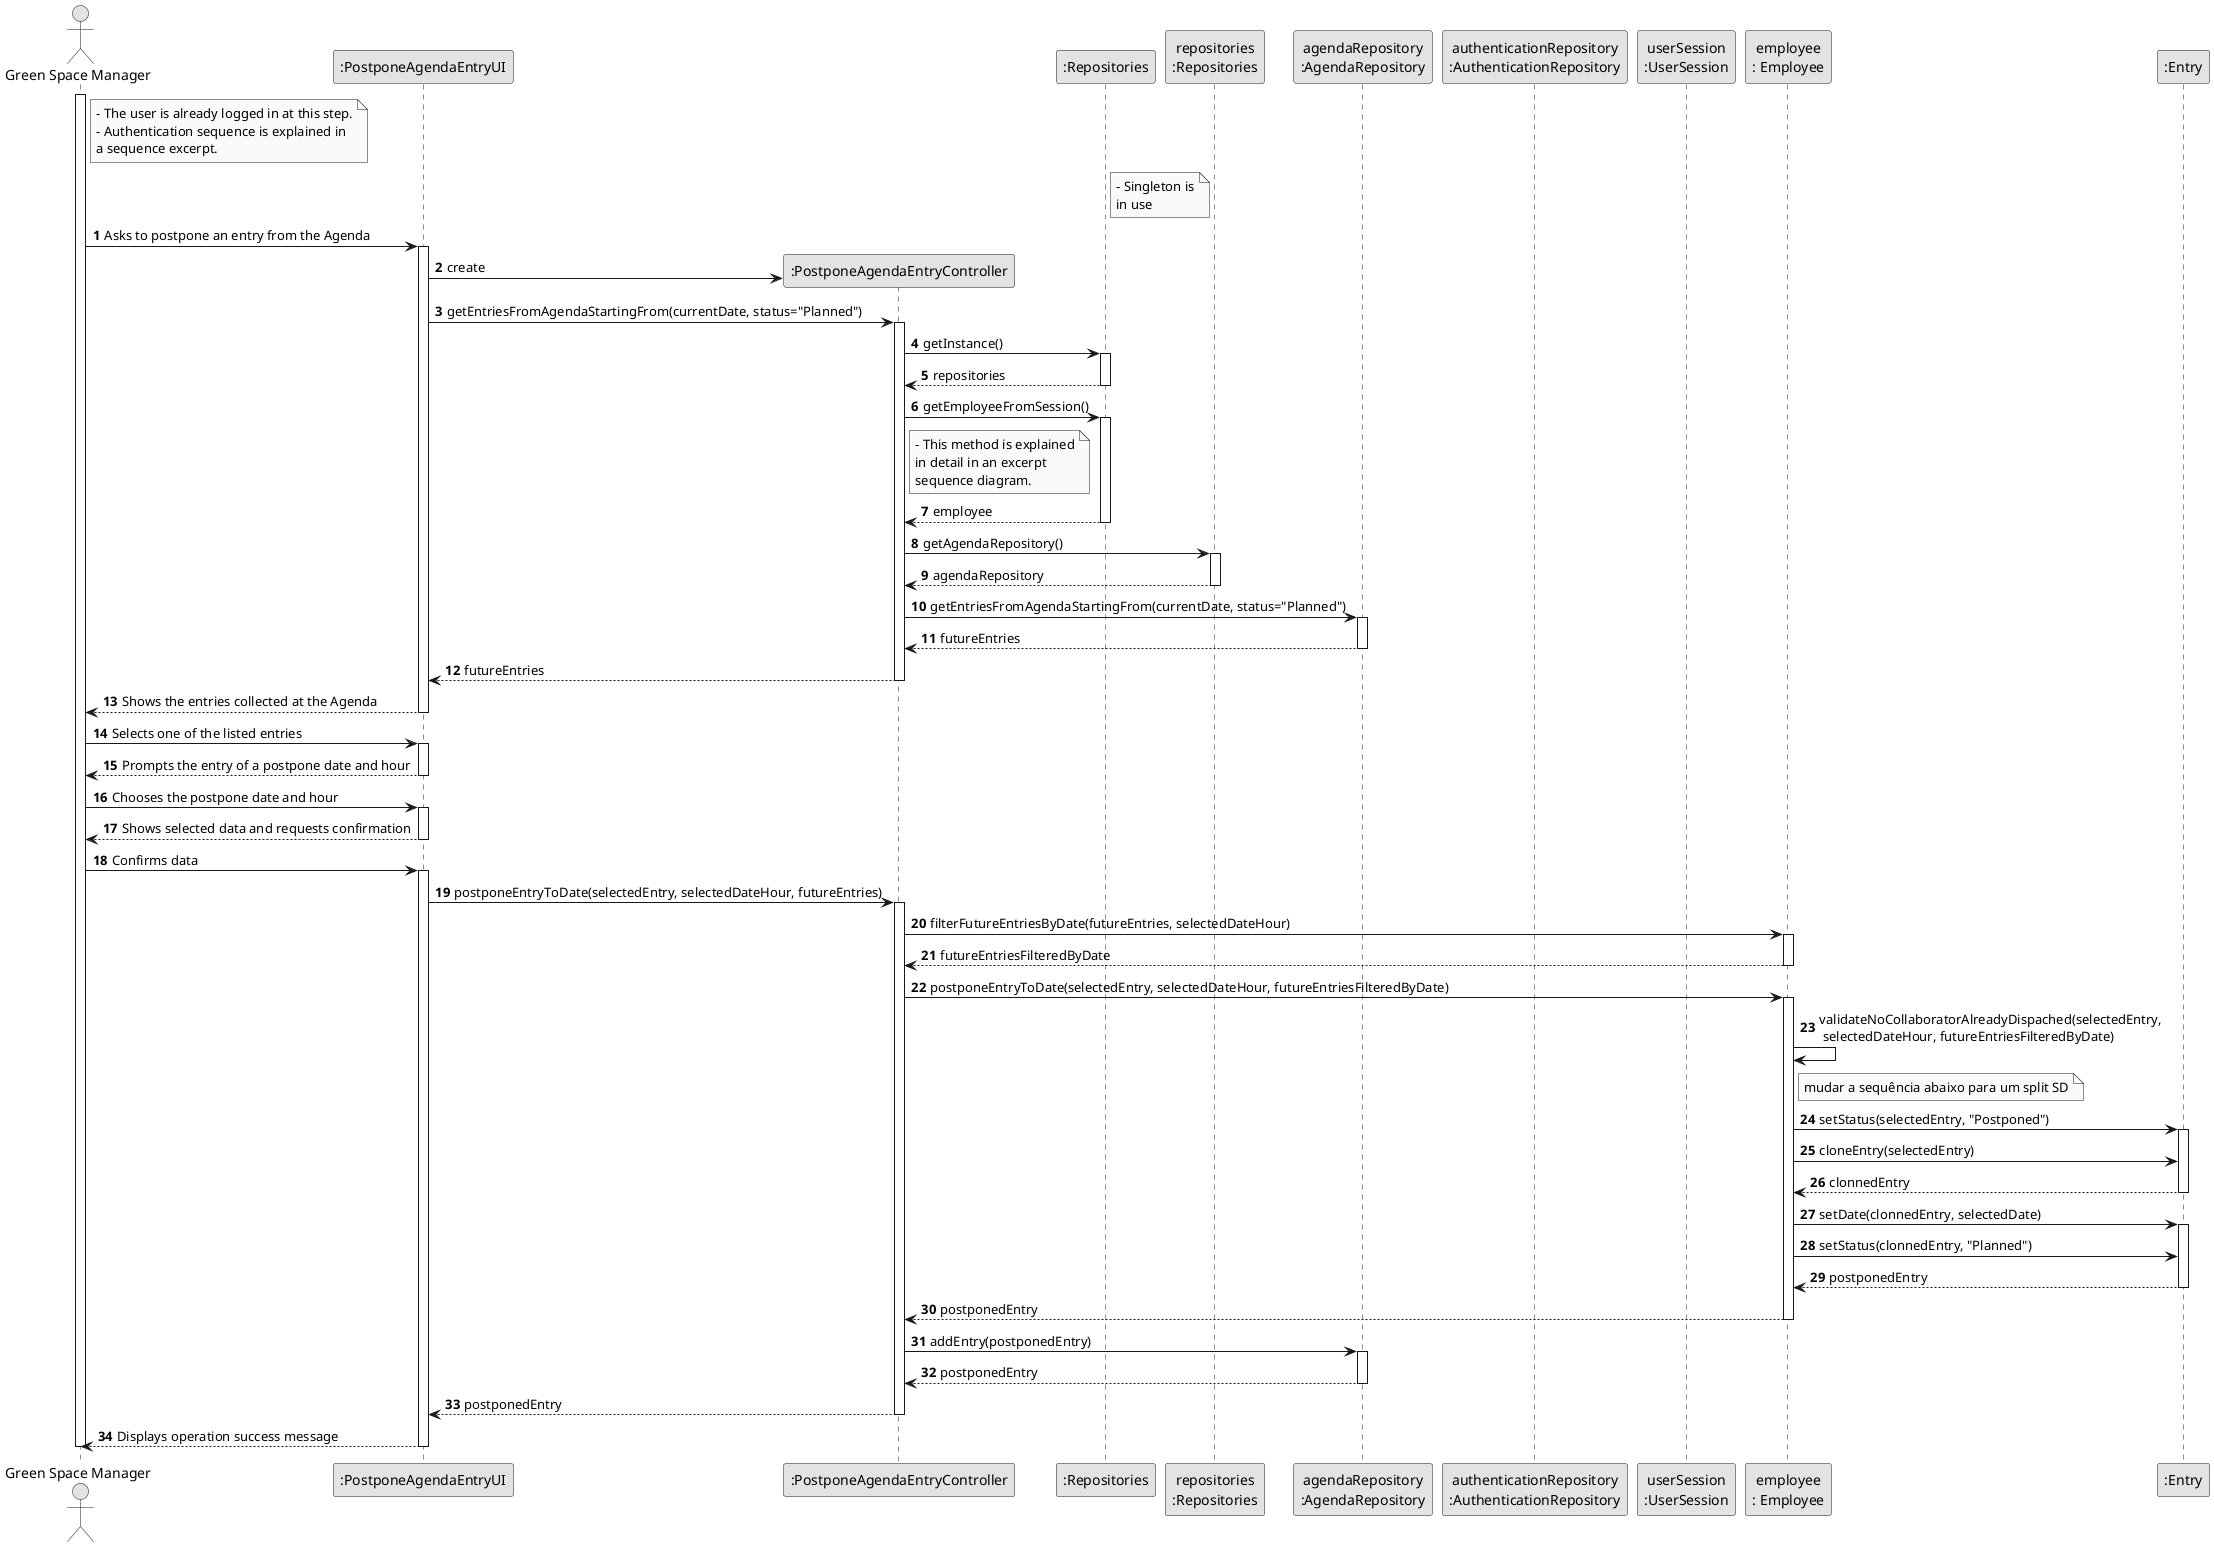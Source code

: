 @startuml
skinparam monochrome true
skinparam packageStyle rectangle
skinparam shadowing false

autonumber

'hide footbox
actor "Green Space Manager" as GSM
participant ":PostponeAgendaEntryUI" as UI
participant ":PostponeAgendaEntryController" as controller
participant ":Repositories" as singleton
participant "repositories\n:Repositories" as rep
participant "agendaRepository\n:AgendaRepository" as agendaRepository
participant "authenticationRepository\n:AuthenticationRepository" as AUTH_REPO
participant "userSession\n:UserSession" as USR_SESSION
participant "employee\n: Employee" as MGR
participant ":Entry" as entry


note right of GSM
    - The user is already logged in at this step.
    - Authentication sequence is explained in
    a sequence excerpt.
end note

note right of singleton
    - Singleton is
    in use
end note

activate GSM

        GSM -> UI :Asks to postpone an entry from the Agenda

        activate UI

            UI -> controller** : create

            UI -> controller : getEntriesFromAgendaStartingFrom(currentDate, status="Planned")
            activate controller

                controller -> singleton : getInstance()
                activate singleton

                    singleton --> controller: repositories
                deactivate singleton

                controller -> singleton : getEmployeeFromSession()

                note right of controller
                    - This method is explained
                    in detail in an excerpt
                    sequence diagram.
                end note

                activate singleton

                singleton --> controller : employee

                deactivate singleton

                controller -> rep : getAgendaRepository()
                activate rep

                    rep --> controller: agendaRepository
                deactivate rep

                controller -> agendaRepository : getEntriesFromAgendaStartingFrom(currentDate, status="Planned")
                activate agendaRepository

                    agendaRepository --> controller : futureEntries

                deactivate agendaRepository


                controller --> UI : futureEntries
            deactivate controller

            UI --> GSM : Shows the entries collected at the Agenda


        deactivate UI

        GSM -> UI :Selects one of the listed entries

            activate UI

                UI --> GSM: Prompts the entry of a postpone date and hour

            deactivate UI

        GSM -> UI : Chooses the postpone date and hour

            activate UI

            UI --> GSM:Shows selected data and requests confirmation

            deactivate UI

        GSM -> UI : Confirms data

            activate UI


            UI -> controller : postponeEntryToDate(selectedEntry, selectedDateHour, futureEntries)

                activate controller

                controller -> MGR : filterFutureEntriesByDate(futureEntries, selectedDateHour)

                    activate MGR

                        MGR --> controller : futureEntriesFilteredByDate

                    deactivate MGR


                controller -> MGR : postponeEntryToDate(selectedEntry, selectedDateHour, futureEntriesFilteredByDate)

                    activate MGR


                        MGR -> MGR : validateNoCollaboratorAlreadyDispached(selectedEntry,\n selectedDateHour, futureEntriesFilteredByDate)

                        note right MGR
                        mudar a sequência abaixo para um split SD
                        end note

                        MGR -> entry :setStatus(selectedEntry, "Postponed")

                        activate entry

                            MGR -> entry :cloneEntry(selectedEntry)

                        entry --> MGR: clonnedEntry
                        deactivate entry

                            MGR -> entry :setDate(clonnedEntry, selectedDate)

                        activate entry
                            MGR -> entry :setStatus(clonnedEntry, "Planned")
                            entry --> MGR : postponedEntry

                        deactivate entry

                        MGR --> controller : postponedEntry

                    deactivate MGR

                        controller -> agendaRepository : addEntry(postponedEntry)

                        activate agendaRepository

                            agendaRepository --> controller : postponedEntry

                        deactivate agendaRepository

                        controller --> UI : postponedEntry

                deactivate controller

                UI --> GSM :Displays operation success message

            deactivate UI

deactivate GSM

@enduml
